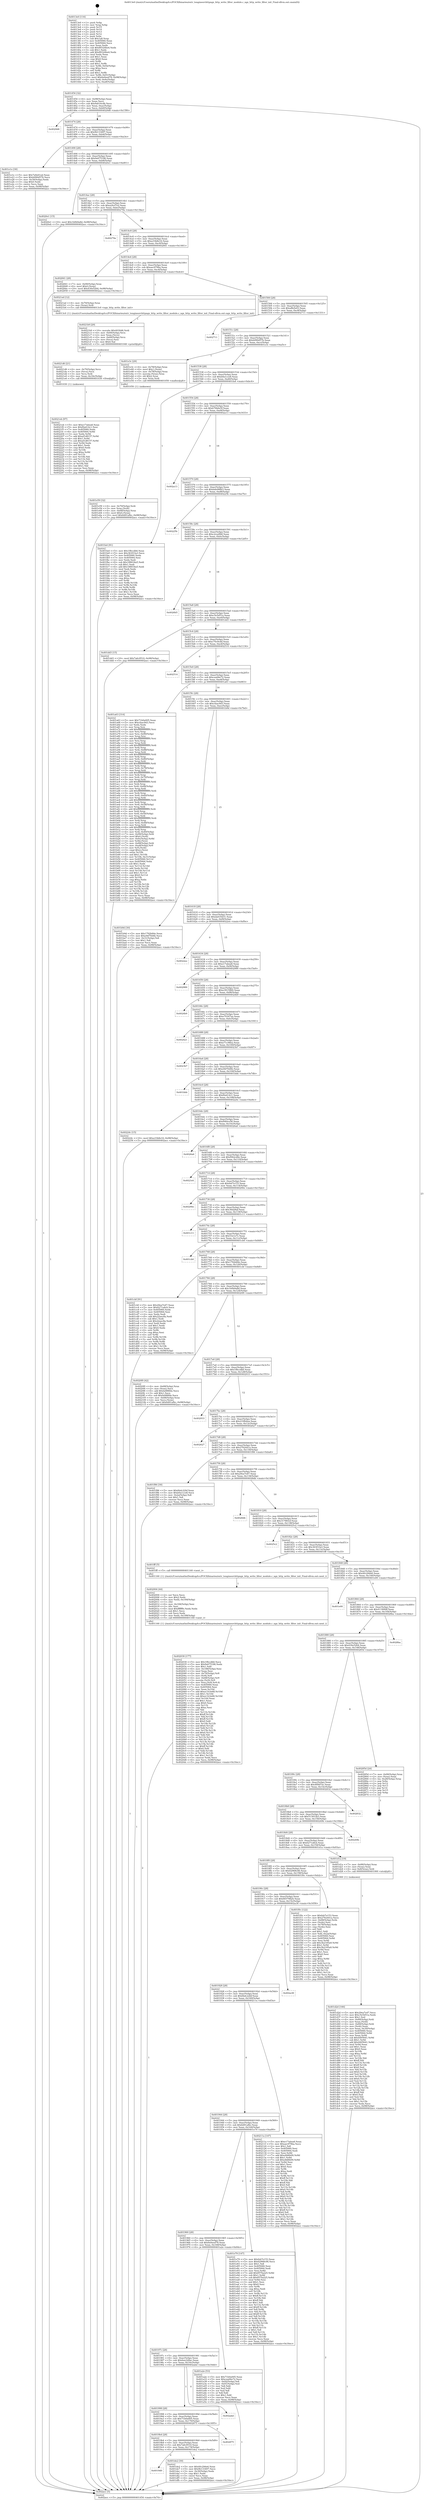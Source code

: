 digraph "0x4013e0" {
  label = "0x4013e0 (/mnt/c/Users/mathe/Desktop/tcc/POCII/binaries/extr_tenginesrchttpngx_http_write_filter_module.c_ngx_http_write_filter_init_Final-ollvm.out::main(0))"
  labelloc = "t"
  node[shape=record]

  Entry [label="",width=0.3,height=0.3,shape=circle,fillcolor=black,style=filled]
  "0x401454" [label="{
     0x401454 [32]\l
     | [instrs]\l
     &nbsp;&nbsp;0x401454 \<+6\>: mov -0x98(%rbp),%eax\l
     &nbsp;&nbsp;0x40145a \<+2\>: mov %eax,%ecx\l
     &nbsp;&nbsp;0x40145c \<+6\>: sub $0x9a616cdb,%ecx\l
     &nbsp;&nbsp;0x401462 \<+6\>: mov %eax,-0xac(%rbp)\l
     &nbsp;&nbsp;0x401468 \<+6\>: mov %ecx,-0xb0(%rbp)\l
     &nbsp;&nbsp;0x40146e \<+6\>: je 00000000004029d6 \<main+0x15f6\>\l
  }"]
  "0x4029d6" [label="{
     0x4029d6\l
  }", style=dashed]
  "0x401474" [label="{
     0x401474 [28]\l
     | [instrs]\l
     &nbsp;&nbsp;0x401474 \<+5\>: jmp 0000000000401479 \<main+0x99\>\l
     &nbsp;&nbsp;0x401479 \<+6\>: mov -0xac(%rbp),%eax\l
     &nbsp;&nbsp;0x40147f \<+5\>: sub $0x9b133497,%eax\l
     &nbsp;&nbsp;0x401484 \<+6\>: mov %eax,-0xb4(%rbp)\l
     &nbsp;&nbsp;0x40148a \<+6\>: je 0000000000401e1e \<main+0xa3e\>\l
  }"]
  Exit [label="",width=0.3,height=0.3,shape=circle,fillcolor=black,style=filled,peripheries=2]
  "0x401e1e" [label="{
     0x401e1e [30]\l
     | [instrs]\l
     &nbsp;&nbsp;0x401e1e \<+5\>: mov $0x7a9e61ed,%eax\l
     &nbsp;&nbsp;0x401e23 \<+5\>: mov $0xb090d57b,%ecx\l
     &nbsp;&nbsp;0x401e28 \<+3\>: mov -0x30(%rbp),%edx\l
     &nbsp;&nbsp;0x401e2b \<+3\>: cmp $0x0,%edx\l
     &nbsp;&nbsp;0x401e2e \<+3\>: cmove %ecx,%eax\l
     &nbsp;&nbsp;0x401e31 \<+6\>: mov %eax,-0x98(%rbp)\l
     &nbsp;&nbsp;0x401e37 \<+5\>: jmp 0000000000402acc \<main+0x16ec\>\l
  }"]
  "0x401490" [label="{
     0x401490 [28]\l
     | [instrs]\l
     &nbsp;&nbsp;0x401490 \<+5\>: jmp 0000000000401495 \<main+0xb5\>\l
     &nbsp;&nbsp;0x401495 \<+6\>: mov -0xac(%rbp),%eax\l
     &nbsp;&nbsp;0x40149b \<+5\>: sub $0x9e675186,%eax\l
     &nbsp;&nbsp;0x4014a0 \<+6\>: mov %eax,-0xb8(%rbp)\l
     &nbsp;&nbsp;0x4014a6 \<+6\>: je 00000000004020e1 \<main+0xd01\>\l
  }"]
  "0x4021eb" [label="{
     0x4021eb [97]\l
     | [instrs]\l
     &nbsp;&nbsp;0x4021eb \<+5\>: mov $0xe17abea8,%eax\l
     &nbsp;&nbsp;0x4021f0 \<+5\>: mov $0xf0a414c1,%esi\l
     &nbsp;&nbsp;0x4021f5 \<+7\>: mov 0x405060,%edx\l
     &nbsp;&nbsp;0x4021fc \<+8\>: mov 0x405064,%r8d\l
     &nbsp;&nbsp;0x402204 \<+3\>: mov %edx,%r9d\l
     &nbsp;&nbsp;0x402207 \<+7\>: add $0xaf1d8157,%r9d\l
     &nbsp;&nbsp;0x40220e \<+4\>: sub $0x1,%r9d\l
     &nbsp;&nbsp;0x402212 \<+7\>: sub $0xaf1d8157,%r9d\l
     &nbsp;&nbsp;0x402219 \<+4\>: imul %r9d,%edx\l
     &nbsp;&nbsp;0x40221d \<+3\>: and $0x1,%edx\l
     &nbsp;&nbsp;0x402220 \<+3\>: cmp $0x0,%edx\l
     &nbsp;&nbsp;0x402223 \<+4\>: sete %r10b\l
     &nbsp;&nbsp;0x402227 \<+4\>: cmp $0xa,%r8d\l
     &nbsp;&nbsp;0x40222b \<+4\>: setl %r11b\l
     &nbsp;&nbsp;0x40222f \<+3\>: mov %r10b,%bl\l
     &nbsp;&nbsp;0x402232 \<+3\>: and %r11b,%bl\l
     &nbsp;&nbsp;0x402235 \<+3\>: xor %r11b,%r10b\l
     &nbsp;&nbsp;0x402238 \<+3\>: or %r10b,%bl\l
     &nbsp;&nbsp;0x40223b \<+3\>: test $0x1,%bl\l
     &nbsp;&nbsp;0x40223e \<+3\>: cmovne %esi,%eax\l
     &nbsp;&nbsp;0x402241 \<+6\>: mov %eax,-0x98(%rbp)\l
     &nbsp;&nbsp;0x402247 \<+5\>: jmp 0000000000402acc \<main+0x16ec\>\l
  }"]
  "0x4020e1" [label="{
     0x4020e1 [15]\l
     | [instrs]\l
     &nbsp;&nbsp;0x4020e1 \<+10\>: movl $0x1b0b9a8d,-0x98(%rbp)\l
     &nbsp;&nbsp;0x4020eb \<+5\>: jmp 0000000000402acc \<main+0x16ec\>\l
  }"]
  "0x4014ac" [label="{
     0x4014ac [28]\l
     | [instrs]\l
     &nbsp;&nbsp;0x4014ac \<+5\>: jmp 00000000004014b1 \<main+0xd1\>\l
     &nbsp;&nbsp;0x4014b1 \<+6\>: mov -0xac(%rbp),%eax\l
     &nbsp;&nbsp;0x4014b7 \<+5\>: sub $0xa24cf7e2,%eax\l
     &nbsp;&nbsp;0x4014bc \<+6\>: mov %eax,-0xbc(%rbp)\l
     &nbsp;&nbsp;0x4014c2 \<+6\>: je 000000000040279a \<main+0x13ba\>\l
  }"]
  "0x4021d6" [label="{
     0x4021d6 [21]\l
     | [instrs]\l
     &nbsp;&nbsp;0x4021d6 \<+4\>: mov -0x70(%rbp),%rcx\l
     &nbsp;&nbsp;0x4021da \<+3\>: mov (%rcx),%rcx\l
     &nbsp;&nbsp;0x4021dd \<+3\>: mov %rcx,%rdi\l
     &nbsp;&nbsp;0x4021e0 \<+6\>: mov %eax,-0x18c(%rbp)\l
     &nbsp;&nbsp;0x4021e6 \<+5\>: call 0000000000401030 \<free@plt\>\l
     | [calls]\l
     &nbsp;&nbsp;0x401030 \{1\} (unknown)\l
  }"]
  "0x40279a" [label="{
     0x40279a\l
  }", style=dashed]
  "0x4014c8" [label="{
     0x4014c8 [28]\l
     | [instrs]\l
     &nbsp;&nbsp;0x4014c8 \<+5\>: jmp 00000000004014cd \<main+0xed\>\l
     &nbsp;&nbsp;0x4014cd \<+6\>: mov -0xac(%rbp),%eax\l
     &nbsp;&nbsp;0x4014d3 \<+5\>: sub $0xa33b8e16,%eax\l
     &nbsp;&nbsp;0x4014d8 \<+6\>: mov %eax,-0xc0(%rbp)\l
     &nbsp;&nbsp;0x4014de \<+6\>: je 0000000000402841 \<main+0x1461\>\l
  }"]
  "0x4021b9" [label="{
     0x4021b9 [29]\l
     | [instrs]\l
     &nbsp;&nbsp;0x4021b9 \<+10\>: movabs $0x4030d6,%rdi\l
     &nbsp;&nbsp;0x4021c3 \<+4\>: mov -0x60(%rbp),%rcx\l
     &nbsp;&nbsp;0x4021c7 \<+2\>: mov %eax,(%rcx)\l
     &nbsp;&nbsp;0x4021c9 \<+4\>: mov -0x60(%rbp),%rcx\l
     &nbsp;&nbsp;0x4021cd \<+2\>: mov (%rcx),%esi\l
     &nbsp;&nbsp;0x4021cf \<+2\>: mov $0x0,%al\l
     &nbsp;&nbsp;0x4021d1 \<+5\>: call 0000000000401040 \<printf@plt\>\l
     | [calls]\l
     &nbsp;&nbsp;0x401040 \{1\} (unknown)\l
  }"]
  "0x402841" [label="{
     0x402841 [28]\l
     | [instrs]\l
     &nbsp;&nbsp;0x402841 \<+7\>: mov -0x90(%rbp),%rax\l
     &nbsp;&nbsp;0x402848 \<+6\>: movl $0x0,(%rax)\l
     &nbsp;&nbsp;0x40284e \<+10\>: movl $0x430e5264,-0x98(%rbp)\l
     &nbsp;&nbsp;0x402858 \<+5\>: jmp 0000000000402acc \<main+0x16ec\>\l
  }"]
  "0x4014e4" [label="{
     0x4014e4 [28]\l
     | [instrs]\l
     &nbsp;&nbsp;0x4014e4 \<+5\>: jmp 00000000004014e9 \<main+0x109\>\l
     &nbsp;&nbsp;0x4014e9 \<+6\>: mov -0xac(%rbp),%eax\l
     &nbsp;&nbsp;0x4014ef \<+5\>: sub $0xaec979ba,%eax\l
     &nbsp;&nbsp;0x4014f4 \<+6\>: mov %eax,-0xc4(%rbp)\l
     &nbsp;&nbsp;0x4014fa \<+6\>: je 00000000004021ad \<main+0xdcd\>\l
  }"]
  "0x402030" [label="{
     0x402030 [177]\l
     | [instrs]\l
     &nbsp;&nbsp;0x402030 \<+5\>: mov $0x1f8ccdb6,%ecx\l
     &nbsp;&nbsp;0x402035 \<+5\>: mov $0x9e675186,%edx\l
     &nbsp;&nbsp;0x40203a \<+3\>: mov $0x1,%dil\l
     &nbsp;&nbsp;0x40203d \<+6\>: mov -0x188(%rbp),%esi\l
     &nbsp;&nbsp;0x402043 \<+3\>: imul %eax,%esi\l
     &nbsp;&nbsp;0x402046 \<+4\>: mov -0x70(%rbp),%r8\l
     &nbsp;&nbsp;0x40204a \<+3\>: mov (%r8),%r8\l
     &nbsp;&nbsp;0x40204d \<+4\>: mov -0x68(%rbp),%r9\l
     &nbsp;&nbsp;0x402051 \<+3\>: movslq (%r9),%r9\l
     &nbsp;&nbsp;0x402054 \<+4\>: mov %esi,(%r8,%r9,4)\l
     &nbsp;&nbsp;0x402058 \<+7\>: mov 0x405060,%eax\l
     &nbsp;&nbsp;0x40205f \<+7\>: mov 0x405064,%esi\l
     &nbsp;&nbsp;0x402066 \<+3\>: mov %eax,%r10d\l
     &nbsp;&nbsp;0x402069 \<+7\>: add $0xec1b3e68,%r10d\l
     &nbsp;&nbsp;0x402070 \<+4\>: sub $0x1,%r10d\l
     &nbsp;&nbsp;0x402074 \<+7\>: sub $0xec1b3e68,%r10d\l
     &nbsp;&nbsp;0x40207b \<+4\>: imul %r10d,%eax\l
     &nbsp;&nbsp;0x40207f \<+3\>: and $0x1,%eax\l
     &nbsp;&nbsp;0x402082 \<+3\>: cmp $0x0,%eax\l
     &nbsp;&nbsp;0x402085 \<+4\>: sete %r11b\l
     &nbsp;&nbsp;0x402089 \<+3\>: cmp $0xa,%esi\l
     &nbsp;&nbsp;0x40208c \<+3\>: setl %bl\l
     &nbsp;&nbsp;0x40208f \<+3\>: mov %r11b,%r14b\l
     &nbsp;&nbsp;0x402092 \<+4\>: xor $0xff,%r14b\l
     &nbsp;&nbsp;0x402096 \<+3\>: mov %bl,%r15b\l
     &nbsp;&nbsp;0x402099 \<+4\>: xor $0xff,%r15b\l
     &nbsp;&nbsp;0x40209d \<+4\>: xor $0x0,%dil\l
     &nbsp;&nbsp;0x4020a1 \<+3\>: mov %r14b,%r12b\l
     &nbsp;&nbsp;0x4020a4 \<+4\>: and $0x0,%r12b\l
     &nbsp;&nbsp;0x4020a8 \<+3\>: and %dil,%r11b\l
     &nbsp;&nbsp;0x4020ab \<+3\>: mov %r15b,%r13b\l
     &nbsp;&nbsp;0x4020ae \<+4\>: and $0x0,%r13b\l
     &nbsp;&nbsp;0x4020b2 \<+3\>: and %dil,%bl\l
     &nbsp;&nbsp;0x4020b5 \<+3\>: or %r11b,%r12b\l
     &nbsp;&nbsp;0x4020b8 \<+3\>: or %bl,%r13b\l
     &nbsp;&nbsp;0x4020bb \<+3\>: xor %r13b,%r12b\l
     &nbsp;&nbsp;0x4020be \<+3\>: or %r15b,%r14b\l
     &nbsp;&nbsp;0x4020c1 \<+4\>: xor $0xff,%r14b\l
     &nbsp;&nbsp;0x4020c5 \<+4\>: or $0x0,%dil\l
     &nbsp;&nbsp;0x4020c9 \<+3\>: and %dil,%r14b\l
     &nbsp;&nbsp;0x4020cc \<+3\>: or %r14b,%r12b\l
     &nbsp;&nbsp;0x4020cf \<+4\>: test $0x1,%r12b\l
     &nbsp;&nbsp;0x4020d3 \<+3\>: cmovne %edx,%ecx\l
     &nbsp;&nbsp;0x4020d6 \<+6\>: mov %ecx,-0x98(%rbp)\l
     &nbsp;&nbsp;0x4020dc \<+5\>: jmp 0000000000402acc \<main+0x16ec\>\l
  }"]
  "0x4021ad" [label="{
     0x4021ad [12]\l
     | [instrs]\l
     &nbsp;&nbsp;0x4021ad \<+4\>: mov -0x70(%rbp),%rax\l
     &nbsp;&nbsp;0x4021b1 \<+3\>: mov (%rax),%rdi\l
     &nbsp;&nbsp;0x4021b4 \<+5\>: call 00000000004013c0 \<ngx_http_write_filter_init\>\l
     | [calls]\l
     &nbsp;&nbsp;0x4013c0 \{1\} (/mnt/c/Users/mathe/Desktop/tcc/POCII/binaries/extr_tenginesrchttpngx_http_write_filter_module.c_ngx_http_write_filter_init_Final-ollvm.out::ngx_http_write_filter_init)\l
  }"]
  "0x401500" [label="{
     0x401500 [28]\l
     | [instrs]\l
     &nbsp;&nbsp;0x401500 \<+5\>: jmp 0000000000401505 \<main+0x125\>\l
     &nbsp;&nbsp;0x401505 \<+6\>: mov -0xac(%rbp),%eax\l
     &nbsp;&nbsp;0x40150b \<+5\>: sub $0xaffa5e03,%eax\l
     &nbsp;&nbsp;0x401510 \<+6\>: mov %eax,-0xc8(%rbp)\l
     &nbsp;&nbsp;0x401516 \<+6\>: je 0000000000402711 \<main+0x1331\>\l
  }"]
  "0x402004" [label="{
     0x402004 [44]\l
     | [instrs]\l
     &nbsp;&nbsp;0x402004 \<+2\>: xor %ecx,%ecx\l
     &nbsp;&nbsp;0x402006 \<+5\>: mov $0x2,%edx\l
     &nbsp;&nbsp;0x40200b \<+6\>: mov %edx,-0x184(%rbp)\l
     &nbsp;&nbsp;0x402011 \<+1\>: cltd\l
     &nbsp;&nbsp;0x402012 \<+6\>: mov -0x184(%rbp),%esi\l
     &nbsp;&nbsp;0x402018 \<+2\>: idiv %esi\l
     &nbsp;&nbsp;0x40201a \<+6\>: imul $0xfffffffe,%edx,%edx\l
     &nbsp;&nbsp;0x402020 \<+3\>: sub $0x1,%ecx\l
     &nbsp;&nbsp;0x402023 \<+2\>: sub %ecx,%edx\l
     &nbsp;&nbsp;0x402025 \<+6\>: mov %edx,-0x188(%rbp)\l
     &nbsp;&nbsp;0x40202b \<+5\>: call 0000000000401160 \<next_i\>\l
     | [calls]\l
     &nbsp;&nbsp;0x401160 \{1\} (/mnt/c/Users/mathe/Desktop/tcc/POCII/binaries/extr_tenginesrchttpngx_http_write_filter_module.c_ngx_http_write_filter_init_Final-ollvm.out::next_i)\l
  }"]
  "0x402711" [label="{
     0x402711\l
  }", style=dashed]
  "0x40151c" [label="{
     0x40151c [28]\l
     | [instrs]\l
     &nbsp;&nbsp;0x40151c \<+5\>: jmp 0000000000401521 \<main+0x141\>\l
     &nbsp;&nbsp;0x401521 \<+6\>: mov -0xac(%rbp),%eax\l
     &nbsp;&nbsp;0x401527 \<+5\>: sub $0xb090d57b,%eax\l
     &nbsp;&nbsp;0x40152c \<+6\>: mov %eax,-0xcc(%rbp)\l
     &nbsp;&nbsp;0x401532 \<+6\>: je 0000000000401e3c \<main+0xa5c\>\l
  }"]
  "0x401e59" [label="{
     0x401e59 [32]\l
     | [instrs]\l
     &nbsp;&nbsp;0x401e59 \<+4\>: mov -0x70(%rbp),%rdi\l
     &nbsp;&nbsp;0x401e5d \<+3\>: mov %rax,(%rdi)\l
     &nbsp;&nbsp;0x401e60 \<+4\>: mov -0x68(%rbp),%rax\l
     &nbsp;&nbsp;0x401e64 \<+6\>: movl $0x0,(%rax)\l
     &nbsp;&nbsp;0x401e6a \<+10\>: movl $0x6d91afbc,-0x98(%rbp)\l
     &nbsp;&nbsp;0x401e74 \<+5\>: jmp 0000000000402acc \<main+0x16ec\>\l
  }"]
  "0x401e3c" [label="{
     0x401e3c [29]\l
     | [instrs]\l
     &nbsp;&nbsp;0x401e3c \<+4\>: mov -0x78(%rbp),%rax\l
     &nbsp;&nbsp;0x401e40 \<+6\>: movl $0x1,(%rax)\l
     &nbsp;&nbsp;0x401e46 \<+4\>: mov -0x78(%rbp),%rax\l
     &nbsp;&nbsp;0x401e4a \<+3\>: movslq (%rax),%rax\l
     &nbsp;&nbsp;0x401e4d \<+4\>: shl $0x2,%rax\l
     &nbsp;&nbsp;0x401e51 \<+3\>: mov %rax,%rdi\l
     &nbsp;&nbsp;0x401e54 \<+5\>: call 0000000000401050 \<malloc@plt\>\l
     | [calls]\l
     &nbsp;&nbsp;0x401050 \{1\} (unknown)\l
  }"]
  "0x401538" [label="{
     0x401538 [28]\l
     | [instrs]\l
     &nbsp;&nbsp;0x401538 \<+5\>: jmp 000000000040153d \<main+0x15d\>\l
     &nbsp;&nbsp;0x40153d \<+6\>: mov -0xac(%rbp),%eax\l
     &nbsp;&nbsp;0x401543 \<+5\>: sub $0xb0a1cce8,%eax\l
     &nbsp;&nbsp;0x401548 \<+6\>: mov %eax,-0xd0(%rbp)\l
     &nbsp;&nbsp;0x40154e \<+6\>: je 0000000000401fa4 \<main+0xbc4\>\l
  }"]
  "0x4019d0" [label="{
     0x4019d0\l
  }", style=dashed]
  "0x401fa4" [label="{
     0x401fa4 [91]\l
     | [instrs]\l
     &nbsp;&nbsp;0x401fa4 \<+5\>: mov $0x1f8ccdb6,%eax\l
     &nbsp;&nbsp;0x401fa9 \<+5\>: mov $0x363f33a3,%ecx\l
     &nbsp;&nbsp;0x401fae \<+7\>: mov 0x405060,%edx\l
     &nbsp;&nbsp;0x401fb5 \<+7\>: mov 0x405064,%esi\l
     &nbsp;&nbsp;0x401fbc \<+2\>: mov %edx,%edi\l
     &nbsp;&nbsp;0x401fbe \<+6\>: sub $0x188034a5,%edi\l
     &nbsp;&nbsp;0x401fc4 \<+3\>: sub $0x1,%edi\l
     &nbsp;&nbsp;0x401fc7 \<+6\>: add $0x188034a5,%edi\l
     &nbsp;&nbsp;0x401fcd \<+3\>: imul %edi,%edx\l
     &nbsp;&nbsp;0x401fd0 \<+3\>: and $0x1,%edx\l
     &nbsp;&nbsp;0x401fd3 \<+3\>: cmp $0x0,%edx\l
     &nbsp;&nbsp;0x401fd6 \<+4\>: sete %r8b\l
     &nbsp;&nbsp;0x401fda \<+3\>: cmp $0xa,%esi\l
     &nbsp;&nbsp;0x401fdd \<+4\>: setl %r9b\l
     &nbsp;&nbsp;0x401fe1 \<+3\>: mov %r8b,%r10b\l
     &nbsp;&nbsp;0x401fe4 \<+3\>: and %r9b,%r10b\l
     &nbsp;&nbsp;0x401fe7 \<+3\>: xor %r9b,%r8b\l
     &nbsp;&nbsp;0x401fea \<+3\>: or %r8b,%r10b\l
     &nbsp;&nbsp;0x401fed \<+4\>: test $0x1,%r10b\l
     &nbsp;&nbsp;0x401ff1 \<+3\>: cmovne %ecx,%eax\l
     &nbsp;&nbsp;0x401ff4 \<+6\>: mov %eax,-0x98(%rbp)\l
     &nbsp;&nbsp;0x401ffa \<+5\>: jmp 0000000000402acc \<main+0x16ec\>\l
  }"]
  "0x401554" [label="{
     0x401554 [28]\l
     | [instrs]\l
     &nbsp;&nbsp;0x401554 \<+5\>: jmp 0000000000401559 \<main+0x179\>\l
     &nbsp;&nbsp;0x401559 \<+6\>: mov -0xac(%rbp),%eax\l
     &nbsp;&nbsp;0x40155f \<+5\>: sub $0xb76b6e5f,%eax\l
     &nbsp;&nbsp;0x401564 \<+6\>: mov %eax,-0xd4(%rbp)\l
     &nbsp;&nbsp;0x40156a \<+6\>: je 0000000000402a13 \<main+0x1633\>\l
  }"]
  "0x401de2" [label="{
     0x401de2 [30]\l
     | [instrs]\l
     &nbsp;&nbsp;0x401de2 \<+5\>: mov $0x40c29de6,%eax\l
     &nbsp;&nbsp;0x401de7 \<+5\>: mov $0x9b133497,%ecx\l
     &nbsp;&nbsp;0x401dec \<+3\>: mov -0x30(%rbp),%edx\l
     &nbsp;&nbsp;0x401def \<+3\>: cmp $0x1,%edx\l
     &nbsp;&nbsp;0x401df2 \<+3\>: cmovl %ecx,%eax\l
     &nbsp;&nbsp;0x401df5 \<+6\>: mov %eax,-0x98(%rbp)\l
     &nbsp;&nbsp;0x401dfb \<+5\>: jmp 0000000000402acc \<main+0x16ec\>\l
  }"]
  "0x402a13" [label="{
     0x402a13\l
  }", style=dashed]
  "0x401570" [label="{
     0x401570 [28]\l
     | [instrs]\l
     &nbsp;&nbsp;0x401570 \<+5\>: jmp 0000000000401575 \<main+0x195\>\l
     &nbsp;&nbsp;0x401575 \<+6\>: mov -0xac(%rbp),%eax\l
     &nbsp;&nbsp;0x40157b \<+5\>: sub $0xbde088b3,%eax\l
     &nbsp;&nbsp;0x401580 \<+6\>: mov %eax,-0xd8(%rbp)\l
     &nbsp;&nbsp;0x401586 \<+6\>: je 000000000040225b \<main+0xe7b\>\l
  }"]
  "0x4019b4" [label="{
     0x4019b4 [28]\l
     | [instrs]\l
     &nbsp;&nbsp;0x4019b4 \<+5\>: jmp 00000000004019b9 \<main+0x5d9\>\l
     &nbsp;&nbsp;0x4019b9 \<+6\>: mov -0xac(%rbp),%eax\l
     &nbsp;&nbsp;0x4019bf \<+5\>: sub $0x7a6c9510,%eax\l
     &nbsp;&nbsp;0x4019c4 \<+6\>: mov %eax,-0x174(%rbp)\l
     &nbsp;&nbsp;0x4019ca \<+6\>: je 0000000000401de2 \<main+0xa02\>\l
  }"]
  "0x40225b" [label="{
     0x40225b\l
  }", style=dashed]
  "0x40158c" [label="{
     0x40158c [28]\l
     | [instrs]\l
     &nbsp;&nbsp;0x40158c \<+5\>: jmp 0000000000401591 \<main+0x1b1\>\l
     &nbsp;&nbsp;0x401591 \<+6\>: mov -0xac(%rbp),%eax\l
     &nbsp;&nbsp;0x401597 \<+5\>: sub $0xc2ca2fb8,%eax\l
     &nbsp;&nbsp;0x40159c \<+6\>: mov %eax,-0xdc(%rbp)\l
     &nbsp;&nbsp;0x4015a2 \<+6\>: je 00000000004026b5 \<main+0x12d5\>\l
  }"]
  "0x402875" [label="{
     0x402875\l
  }", style=dashed]
  "0x4026b5" [label="{
     0x4026b5\l
  }", style=dashed]
  "0x4015a8" [label="{
     0x4015a8 [28]\l
     | [instrs]\l
     &nbsp;&nbsp;0x4015a8 \<+5\>: jmp 00000000004015ad \<main+0x1cd\>\l
     &nbsp;&nbsp;0x4015ad \<+6\>: mov -0xac(%rbp),%eax\l
     &nbsp;&nbsp;0x4015b3 \<+5\>: sub $0xc5e5d51a,%eax\l
     &nbsp;&nbsp;0x4015b8 \<+6\>: mov %eax,-0xe0(%rbp)\l
     &nbsp;&nbsp;0x4015be \<+6\>: je 0000000000401dd3 \<main+0x9f3\>\l
  }"]
  "0x401998" [label="{
     0x401998 [28]\l
     | [instrs]\l
     &nbsp;&nbsp;0x401998 \<+5\>: jmp 000000000040199d \<main+0x5bd\>\l
     &nbsp;&nbsp;0x40199d \<+6\>: mov -0xac(%rbp),%eax\l
     &nbsp;&nbsp;0x4019a3 \<+5\>: sub $0x71b0a005,%eax\l
     &nbsp;&nbsp;0x4019a8 \<+6\>: mov %eax,-0x170(%rbp)\l
     &nbsp;&nbsp;0x4019ae \<+6\>: je 0000000000402875 \<main+0x1495\>\l
  }"]
  "0x401dd3" [label="{
     0x401dd3 [15]\l
     | [instrs]\l
     &nbsp;&nbsp;0x401dd3 \<+10\>: movl $0x7a6c9510,-0x98(%rbp)\l
     &nbsp;&nbsp;0x401ddd \<+5\>: jmp 0000000000402acc \<main+0x16ec\>\l
  }"]
  "0x4015c4" [label="{
     0x4015c4 [28]\l
     | [instrs]\l
     &nbsp;&nbsp;0x4015c4 \<+5\>: jmp 00000000004015c9 \<main+0x1e9\>\l
     &nbsp;&nbsp;0x4015c9 \<+6\>: mov -0xac(%rbp),%eax\l
     &nbsp;&nbsp;0x4015cf \<+5\>: sub $0xc70c9cdd,%eax\l
     &nbsp;&nbsp;0x4015d4 \<+6\>: mov %eax,-0xe4(%rbp)\l
     &nbsp;&nbsp;0x4015da \<+6\>: je 0000000000402514 \<main+0x1134\>\l
  }"]
  "0x402abd" [label="{
     0x402abd\l
  }", style=dashed]
  "0x402514" [label="{
     0x402514\l
  }", style=dashed]
  "0x4015e0" [label="{
     0x4015e0 [28]\l
     | [instrs]\l
     &nbsp;&nbsp;0x4015e0 \<+5\>: jmp 00000000004015e5 \<main+0x205\>\l
     &nbsp;&nbsp;0x4015e5 \<+6\>: mov -0xac(%rbp),%eax\l
     &nbsp;&nbsp;0x4015eb \<+5\>: sub $0xcea06e72,%eax\l
     &nbsp;&nbsp;0x4015f0 \<+6\>: mov %eax,-0xe8(%rbp)\l
     &nbsp;&nbsp;0x4015f6 \<+6\>: je 0000000000401a63 \<main+0x683\>\l
  }"]
  "0x401d2d" [label="{
     0x401d2d [166]\l
     | [instrs]\l
     &nbsp;&nbsp;0x401d2d \<+5\>: mov $0x29ea7e47,%ecx\l
     &nbsp;&nbsp;0x401d32 \<+5\>: mov $0xc5e5d51a,%edx\l
     &nbsp;&nbsp;0x401d37 \<+3\>: mov $0x1,%sil\l
     &nbsp;&nbsp;0x401d3a \<+4\>: mov -0x80(%rbp),%rdi\l
     &nbsp;&nbsp;0x401d3e \<+2\>: mov %eax,(%rdi)\l
     &nbsp;&nbsp;0x401d40 \<+4\>: mov -0x80(%rbp),%rdi\l
     &nbsp;&nbsp;0x401d44 \<+2\>: mov (%rdi),%eax\l
     &nbsp;&nbsp;0x401d46 \<+3\>: mov %eax,-0x30(%rbp)\l
     &nbsp;&nbsp;0x401d49 \<+7\>: mov 0x405060,%eax\l
     &nbsp;&nbsp;0x401d50 \<+8\>: mov 0x405064,%r8d\l
     &nbsp;&nbsp;0x401d58 \<+3\>: mov %eax,%r9d\l
     &nbsp;&nbsp;0x401d5b \<+7\>: sub $0x4495641,%r9d\l
     &nbsp;&nbsp;0x401d62 \<+4\>: sub $0x1,%r9d\l
     &nbsp;&nbsp;0x401d66 \<+7\>: add $0x4495641,%r9d\l
     &nbsp;&nbsp;0x401d6d \<+4\>: imul %r9d,%eax\l
     &nbsp;&nbsp;0x401d71 \<+3\>: and $0x1,%eax\l
     &nbsp;&nbsp;0x401d74 \<+3\>: cmp $0x0,%eax\l
     &nbsp;&nbsp;0x401d77 \<+4\>: sete %r10b\l
     &nbsp;&nbsp;0x401d7b \<+4\>: cmp $0xa,%r8d\l
     &nbsp;&nbsp;0x401d7f \<+4\>: setl %r11b\l
     &nbsp;&nbsp;0x401d83 \<+3\>: mov %r10b,%bl\l
     &nbsp;&nbsp;0x401d86 \<+3\>: xor $0xff,%bl\l
     &nbsp;&nbsp;0x401d89 \<+3\>: mov %r11b,%r14b\l
     &nbsp;&nbsp;0x401d8c \<+4\>: xor $0xff,%r14b\l
     &nbsp;&nbsp;0x401d90 \<+4\>: xor $0x0,%sil\l
     &nbsp;&nbsp;0x401d94 \<+3\>: mov %bl,%r15b\l
     &nbsp;&nbsp;0x401d97 \<+4\>: and $0x0,%r15b\l
     &nbsp;&nbsp;0x401d9b \<+3\>: and %sil,%r10b\l
     &nbsp;&nbsp;0x401d9e \<+3\>: mov %r14b,%r12b\l
     &nbsp;&nbsp;0x401da1 \<+4\>: and $0x0,%r12b\l
     &nbsp;&nbsp;0x401da5 \<+3\>: and %sil,%r11b\l
     &nbsp;&nbsp;0x401da8 \<+3\>: or %r10b,%r15b\l
     &nbsp;&nbsp;0x401dab \<+3\>: or %r11b,%r12b\l
     &nbsp;&nbsp;0x401dae \<+3\>: xor %r12b,%r15b\l
     &nbsp;&nbsp;0x401db1 \<+3\>: or %r14b,%bl\l
     &nbsp;&nbsp;0x401db4 \<+3\>: xor $0xff,%bl\l
     &nbsp;&nbsp;0x401db7 \<+4\>: or $0x0,%sil\l
     &nbsp;&nbsp;0x401dbb \<+3\>: and %sil,%bl\l
     &nbsp;&nbsp;0x401dbe \<+3\>: or %bl,%r15b\l
     &nbsp;&nbsp;0x401dc1 \<+4\>: test $0x1,%r15b\l
     &nbsp;&nbsp;0x401dc5 \<+3\>: cmovne %edx,%ecx\l
     &nbsp;&nbsp;0x401dc8 \<+6\>: mov %ecx,-0x98(%rbp)\l
     &nbsp;&nbsp;0x401dce \<+5\>: jmp 0000000000402acc \<main+0x16ec\>\l
  }"]
  "0x401a63" [label="{
     0x401a63 [314]\l
     | [instrs]\l
     &nbsp;&nbsp;0x401a63 \<+5\>: mov $0x71b0a005,%eax\l
     &nbsp;&nbsp;0x401a68 \<+5\>: mov $0xcfaac9d3,%ecx\l
     &nbsp;&nbsp;0x401a6d \<+2\>: xor %edx,%edx\l
     &nbsp;&nbsp;0x401a6f \<+3\>: mov %rsp,%rsi\l
     &nbsp;&nbsp;0x401a72 \<+4\>: add $0xfffffffffffffff0,%rsi\l
     &nbsp;&nbsp;0x401a76 \<+3\>: mov %rsi,%rsp\l
     &nbsp;&nbsp;0x401a79 \<+7\>: mov %rsi,-0x90(%rbp)\l
     &nbsp;&nbsp;0x401a80 \<+3\>: mov %rsp,%rsi\l
     &nbsp;&nbsp;0x401a83 \<+4\>: add $0xfffffffffffffff0,%rsi\l
     &nbsp;&nbsp;0x401a87 \<+3\>: mov %rsi,%rsp\l
     &nbsp;&nbsp;0x401a8a \<+3\>: mov %rsp,%rdi\l
     &nbsp;&nbsp;0x401a8d \<+4\>: add $0xfffffffffffffff0,%rdi\l
     &nbsp;&nbsp;0x401a91 \<+3\>: mov %rdi,%rsp\l
     &nbsp;&nbsp;0x401a94 \<+7\>: mov %rdi,-0x88(%rbp)\l
     &nbsp;&nbsp;0x401a9b \<+3\>: mov %rsp,%rdi\l
     &nbsp;&nbsp;0x401a9e \<+4\>: add $0xfffffffffffffff0,%rdi\l
     &nbsp;&nbsp;0x401aa2 \<+3\>: mov %rdi,%rsp\l
     &nbsp;&nbsp;0x401aa5 \<+4\>: mov %rdi,-0x80(%rbp)\l
     &nbsp;&nbsp;0x401aa9 \<+3\>: mov %rsp,%rdi\l
     &nbsp;&nbsp;0x401aac \<+4\>: add $0xfffffffffffffff0,%rdi\l
     &nbsp;&nbsp;0x401ab0 \<+3\>: mov %rdi,%rsp\l
     &nbsp;&nbsp;0x401ab3 \<+4\>: mov %rdi,-0x78(%rbp)\l
     &nbsp;&nbsp;0x401ab7 \<+3\>: mov %rsp,%rdi\l
     &nbsp;&nbsp;0x401aba \<+4\>: add $0xfffffffffffffff0,%rdi\l
     &nbsp;&nbsp;0x401abe \<+3\>: mov %rdi,%rsp\l
     &nbsp;&nbsp;0x401ac1 \<+4\>: mov %rdi,-0x70(%rbp)\l
     &nbsp;&nbsp;0x401ac5 \<+3\>: mov %rsp,%rdi\l
     &nbsp;&nbsp;0x401ac8 \<+4\>: add $0xfffffffffffffff0,%rdi\l
     &nbsp;&nbsp;0x401acc \<+3\>: mov %rdi,%rsp\l
     &nbsp;&nbsp;0x401acf \<+4\>: mov %rdi,-0x68(%rbp)\l
     &nbsp;&nbsp;0x401ad3 \<+3\>: mov %rsp,%rdi\l
     &nbsp;&nbsp;0x401ad6 \<+4\>: add $0xfffffffffffffff0,%rdi\l
     &nbsp;&nbsp;0x401ada \<+3\>: mov %rdi,%rsp\l
     &nbsp;&nbsp;0x401add \<+4\>: mov %rdi,-0x60(%rbp)\l
     &nbsp;&nbsp;0x401ae1 \<+3\>: mov %rsp,%rdi\l
     &nbsp;&nbsp;0x401ae4 \<+4\>: add $0xfffffffffffffff0,%rdi\l
     &nbsp;&nbsp;0x401ae8 \<+3\>: mov %rdi,%rsp\l
     &nbsp;&nbsp;0x401aeb \<+4\>: mov %rdi,-0x58(%rbp)\l
     &nbsp;&nbsp;0x401aef \<+3\>: mov %rsp,%rdi\l
     &nbsp;&nbsp;0x401af2 \<+4\>: add $0xfffffffffffffff0,%rdi\l
     &nbsp;&nbsp;0x401af6 \<+3\>: mov %rdi,%rsp\l
     &nbsp;&nbsp;0x401af9 \<+4\>: mov %rdi,-0x50(%rbp)\l
     &nbsp;&nbsp;0x401afd \<+3\>: mov %rsp,%rdi\l
     &nbsp;&nbsp;0x401b00 \<+4\>: add $0xfffffffffffffff0,%rdi\l
     &nbsp;&nbsp;0x401b04 \<+3\>: mov %rdi,%rsp\l
     &nbsp;&nbsp;0x401b07 \<+4\>: mov %rdi,-0x48(%rbp)\l
     &nbsp;&nbsp;0x401b0b \<+3\>: mov %rsp,%rdi\l
     &nbsp;&nbsp;0x401b0e \<+4\>: add $0xfffffffffffffff0,%rdi\l
     &nbsp;&nbsp;0x401b12 \<+3\>: mov %rdi,%rsp\l
     &nbsp;&nbsp;0x401b15 \<+4\>: mov %rdi,-0x40(%rbp)\l
     &nbsp;&nbsp;0x401b19 \<+7\>: mov -0x90(%rbp),%rdi\l
     &nbsp;&nbsp;0x401b20 \<+6\>: movl $0x0,(%rdi)\l
     &nbsp;&nbsp;0x401b26 \<+7\>: mov -0x9c(%rbp),%r8d\l
     &nbsp;&nbsp;0x401b2d \<+3\>: mov %r8d,(%rsi)\l
     &nbsp;&nbsp;0x401b30 \<+7\>: mov -0x88(%rbp),%rdi\l
     &nbsp;&nbsp;0x401b37 \<+7\>: mov -0xa8(%rbp),%r9\l
     &nbsp;&nbsp;0x401b3e \<+3\>: mov %r9,(%rdi)\l
     &nbsp;&nbsp;0x401b41 \<+3\>: cmpl $0x2,(%rsi)\l
     &nbsp;&nbsp;0x401b44 \<+4\>: setne %r10b\l
     &nbsp;&nbsp;0x401b48 \<+4\>: and $0x1,%r10b\l
     &nbsp;&nbsp;0x401b4c \<+4\>: mov %r10b,-0x31(%rbp)\l
     &nbsp;&nbsp;0x401b50 \<+8\>: mov 0x405060,%r11d\l
     &nbsp;&nbsp;0x401b58 \<+7\>: mov 0x405064,%ebx\l
     &nbsp;&nbsp;0x401b5f \<+3\>: sub $0x1,%edx\l
     &nbsp;&nbsp;0x401b62 \<+3\>: mov %r11d,%r14d\l
     &nbsp;&nbsp;0x401b65 \<+3\>: add %edx,%r14d\l
     &nbsp;&nbsp;0x401b68 \<+4\>: imul %r14d,%r11d\l
     &nbsp;&nbsp;0x401b6c \<+4\>: and $0x1,%r11d\l
     &nbsp;&nbsp;0x401b70 \<+4\>: cmp $0x0,%r11d\l
     &nbsp;&nbsp;0x401b74 \<+4\>: sete %r10b\l
     &nbsp;&nbsp;0x401b78 \<+3\>: cmp $0xa,%ebx\l
     &nbsp;&nbsp;0x401b7b \<+4\>: setl %r15b\l
     &nbsp;&nbsp;0x401b7f \<+3\>: mov %r10b,%r12b\l
     &nbsp;&nbsp;0x401b82 \<+3\>: and %r15b,%r12b\l
     &nbsp;&nbsp;0x401b85 \<+3\>: xor %r15b,%r10b\l
     &nbsp;&nbsp;0x401b88 \<+3\>: or %r10b,%r12b\l
     &nbsp;&nbsp;0x401b8b \<+4\>: test $0x1,%r12b\l
     &nbsp;&nbsp;0x401b8f \<+3\>: cmovne %ecx,%eax\l
     &nbsp;&nbsp;0x401b92 \<+6\>: mov %eax,-0x98(%rbp)\l
     &nbsp;&nbsp;0x401b98 \<+5\>: jmp 0000000000402acc \<main+0x16ec\>\l
  }"]
  "0x4015fc" [label="{
     0x4015fc [28]\l
     | [instrs]\l
     &nbsp;&nbsp;0x4015fc \<+5\>: jmp 0000000000401601 \<main+0x221\>\l
     &nbsp;&nbsp;0x401601 \<+6\>: mov -0xac(%rbp),%eax\l
     &nbsp;&nbsp;0x401607 \<+5\>: sub $0xcfaac9d3,%eax\l
     &nbsp;&nbsp;0x40160c \<+6\>: mov %eax,-0xec(%rbp)\l
     &nbsp;&nbsp;0x401612 \<+6\>: je 0000000000401b9d \<main+0x7bd\>\l
  }"]
  "0x4013e0" [label="{
     0x4013e0 [116]\l
     | [instrs]\l
     &nbsp;&nbsp;0x4013e0 \<+1\>: push %rbp\l
     &nbsp;&nbsp;0x4013e1 \<+3\>: mov %rsp,%rbp\l
     &nbsp;&nbsp;0x4013e4 \<+2\>: push %r15\l
     &nbsp;&nbsp;0x4013e6 \<+2\>: push %r14\l
     &nbsp;&nbsp;0x4013e8 \<+2\>: push %r13\l
     &nbsp;&nbsp;0x4013ea \<+2\>: push %r12\l
     &nbsp;&nbsp;0x4013ec \<+1\>: push %rbx\l
     &nbsp;&nbsp;0x4013ed \<+7\>: sub $0x1a8,%rsp\l
     &nbsp;&nbsp;0x4013f4 \<+7\>: mov 0x405060,%eax\l
     &nbsp;&nbsp;0x4013fb \<+7\>: mov 0x405064,%ecx\l
     &nbsp;&nbsp;0x401402 \<+2\>: mov %eax,%edx\l
     &nbsp;&nbsp;0x401404 \<+6\>: sub $0x89324be4,%edx\l
     &nbsp;&nbsp;0x40140a \<+3\>: sub $0x1,%edx\l
     &nbsp;&nbsp;0x40140d \<+6\>: add $0x89324be4,%edx\l
     &nbsp;&nbsp;0x401413 \<+3\>: imul %edx,%eax\l
     &nbsp;&nbsp;0x401416 \<+3\>: and $0x1,%eax\l
     &nbsp;&nbsp;0x401419 \<+3\>: cmp $0x0,%eax\l
     &nbsp;&nbsp;0x40141c \<+4\>: sete %r8b\l
     &nbsp;&nbsp;0x401420 \<+4\>: and $0x1,%r8b\l
     &nbsp;&nbsp;0x401424 \<+7\>: mov %r8b,-0x92(%rbp)\l
     &nbsp;&nbsp;0x40142b \<+3\>: cmp $0xa,%ecx\l
     &nbsp;&nbsp;0x40142e \<+4\>: setl %r8b\l
     &nbsp;&nbsp;0x401432 \<+4\>: and $0x1,%r8b\l
     &nbsp;&nbsp;0x401436 \<+7\>: mov %r8b,-0x91(%rbp)\l
     &nbsp;&nbsp;0x40143d \<+10\>: movl $0x6e0eed78,-0x98(%rbp)\l
     &nbsp;&nbsp;0x401447 \<+6\>: mov %edi,-0x9c(%rbp)\l
     &nbsp;&nbsp;0x40144d \<+7\>: mov %rsi,-0xa8(%rbp)\l
  }"]
  "0x401b9d" [label="{
     0x401b9d [30]\l
     | [instrs]\l
     &nbsp;&nbsp;0x401b9d \<+5\>: mov $0x1792b84e,%eax\l
     &nbsp;&nbsp;0x401ba2 \<+5\>: mov $0xe9d70d4b,%ecx\l
     &nbsp;&nbsp;0x401ba7 \<+3\>: mov -0x31(%rbp),%dl\l
     &nbsp;&nbsp;0x401baa \<+3\>: test $0x1,%dl\l
     &nbsp;&nbsp;0x401bad \<+3\>: cmovne %ecx,%eax\l
     &nbsp;&nbsp;0x401bb0 \<+6\>: mov %eax,-0x98(%rbp)\l
     &nbsp;&nbsp;0x401bb6 \<+5\>: jmp 0000000000402acc \<main+0x16ec\>\l
  }"]
  "0x401618" [label="{
     0x401618 [28]\l
     | [instrs]\l
     &nbsp;&nbsp;0x401618 \<+5\>: jmp 000000000040161d \<main+0x23d\>\l
     &nbsp;&nbsp;0x40161d \<+6\>: mov -0xac(%rbp),%eax\l
     &nbsp;&nbsp;0x401623 \<+5\>: sub $0xda035d31,%eax\l
     &nbsp;&nbsp;0x401628 \<+6\>: mov %eax,-0xf0(%rbp)\l
     &nbsp;&nbsp;0x40162e \<+6\>: je 00000000004022ee \<main+0xf0e\>\l
  }"]
  "0x402acc" [label="{
     0x402acc [5]\l
     | [instrs]\l
     &nbsp;&nbsp;0x402acc \<+5\>: jmp 0000000000401454 \<main+0x74\>\l
  }"]
  "0x4022ee" [label="{
     0x4022ee\l
  }", style=dashed]
  "0x401634" [label="{
     0x401634 [28]\l
     | [instrs]\l
     &nbsp;&nbsp;0x401634 \<+5\>: jmp 0000000000401639 \<main+0x259\>\l
     &nbsp;&nbsp;0x401639 \<+6\>: mov -0xac(%rbp),%eax\l
     &nbsp;&nbsp;0x40163f \<+5\>: sub $0xe17abea8,%eax\l
     &nbsp;&nbsp;0x401644 \<+6\>: mov %eax,-0xf4(%rbp)\l
     &nbsp;&nbsp;0x40164a \<+6\>: je 0000000000402989 \<main+0x15a9\>\l
  }"]
  "0x40197c" [label="{
     0x40197c [28]\l
     | [instrs]\l
     &nbsp;&nbsp;0x40197c \<+5\>: jmp 0000000000401981 \<main+0x5a1\>\l
     &nbsp;&nbsp;0x401981 \<+6\>: mov -0xac(%rbp),%eax\l
     &nbsp;&nbsp;0x401987 \<+5\>: sub $0x6ea328ac,%eax\l
     &nbsp;&nbsp;0x40198c \<+6\>: mov %eax,-0x16c(%rbp)\l
     &nbsp;&nbsp;0x401992 \<+6\>: je 0000000000402abd \<main+0x16dd\>\l
  }"]
  "0x402989" [label="{
     0x402989\l
  }", style=dashed]
  "0x401650" [label="{
     0x401650 [28]\l
     | [instrs]\l
     &nbsp;&nbsp;0x401650 \<+5\>: jmp 0000000000401655 \<main+0x275\>\l
     &nbsp;&nbsp;0x401655 \<+6\>: mov -0xac(%rbp),%eax\l
     &nbsp;&nbsp;0x40165b \<+5\>: sub $0xe3915960,%eax\l
     &nbsp;&nbsp;0x401660 \<+6\>: mov %eax,-0xf8(%rbp)\l
     &nbsp;&nbsp;0x401666 \<+6\>: je 00000000004024b9 \<main+0x10d9\>\l
  }"]
  "0x401a2e" [label="{
     0x401a2e [53]\l
     | [instrs]\l
     &nbsp;&nbsp;0x401a2e \<+5\>: mov $0x71b0a005,%eax\l
     &nbsp;&nbsp;0x401a33 \<+5\>: mov $0xcea06e72,%ecx\l
     &nbsp;&nbsp;0x401a38 \<+6\>: mov -0x92(%rbp),%dl\l
     &nbsp;&nbsp;0x401a3e \<+7\>: mov -0x91(%rbp),%sil\l
     &nbsp;&nbsp;0x401a45 \<+3\>: mov %dl,%dil\l
     &nbsp;&nbsp;0x401a48 \<+3\>: and %sil,%dil\l
     &nbsp;&nbsp;0x401a4b \<+3\>: xor %sil,%dl\l
     &nbsp;&nbsp;0x401a4e \<+3\>: or %dl,%dil\l
     &nbsp;&nbsp;0x401a51 \<+4\>: test $0x1,%dil\l
     &nbsp;&nbsp;0x401a55 \<+3\>: cmovne %ecx,%eax\l
     &nbsp;&nbsp;0x401a58 \<+6\>: mov %eax,-0x98(%rbp)\l
     &nbsp;&nbsp;0x401a5e \<+5\>: jmp 0000000000402acc \<main+0x16ec\>\l
  }"]
  "0x4024b9" [label="{
     0x4024b9\l
  }", style=dashed]
  "0x40166c" [label="{
     0x40166c [28]\l
     | [instrs]\l
     &nbsp;&nbsp;0x40166c \<+5\>: jmp 0000000000401671 \<main+0x291\>\l
     &nbsp;&nbsp;0x401671 \<+6\>: mov -0xac(%rbp),%eax\l
     &nbsp;&nbsp;0x401677 \<+5\>: sub $0xe70307aa,%eax\l
     &nbsp;&nbsp;0x40167c \<+6\>: mov %eax,-0xfc(%rbp)\l
     &nbsp;&nbsp;0x401682 \<+6\>: je 0000000000402421 \<main+0x1041\>\l
  }"]
  "0x401960" [label="{
     0x401960 [28]\l
     | [instrs]\l
     &nbsp;&nbsp;0x401960 \<+5\>: jmp 0000000000401965 \<main+0x585\>\l
     &nbsp;&nbsp;0x401965 \<+6\>: mov -0xac(%rbp),%eax\l
     &nbsp;&nbsp;0x40196b \<+5\>: sub $0x6e0eed78,%eax\l
     &nbsp;&nbsp;0x401970 \<+6\>: mov %eax,-0x168(%rbp)\l
     &nbsp;&nbsp;0x401976 \<+6\>: je 0000000000401a2e \<main+0x64e\>\l
  }"]
  "0x402421" [label="{
     0x402421\l
  }", style=dashed]
  "0x401688" [label="{
     0x401688 [28]\l
     | [instrs]\l
     &nbsp;&nbsp;0x401688 \<+5\>: jmp 000000000040168d \<main+0x2ad\>\l
     &nbsp;&nbsp;0x40168d \<+6\>: mov -0xac(%rbp),%eax\l
     &nbsp;&nbsp;0x401693 \<+5\>: sub $0xe71c98ea,%eax\l
     &nbsp;&nbsp;0x401698 \<+6\>: mov %eax,-0x100(%rbp)\l
     &nbsp;&nbsp;0x40169e \<+6\>: je 00000000004023b7 \<main+0xfd7\>\l
  }"]
  "0x401e79" [label="{
     0x401e79 [147]\l
     | [instrs]\l
     &nbsp;&nbsp;0x401e79 \<+5\>: mov $0xfeb7e153,%eax\l
     &nbsp;&nbsp;0x401e7e \<+5\>: mov $0x62968c06,%ecx\l
     &nbsp;&nbsp;0x401e83 \<+2\>: mov $0x1,%dl\l
     &nbsp;&nbsp;0x401e85 \<+7\>: mov 0x405060,%esi\l
     &nbsp;&nbsp;0x401e8c \<+7\>: mov 0x405064,%edi\l
     &nbsp;&nbsp;0x401e93 \<+3\>: mov %esi,%r8d\l
     &nbsp;&nbsp;0x401e96 \<+7\>: add $0x857fa225,%r8d\l
     &nbsp;&nbsp;0x401e9d \<+4\>: sub $0x1,%r8d\l
     &nbsp;&nbsp;0x401ea1 \<+7\>: sub $0x857fa225,%r8d\l
     &nbsp;&nbsp;0x401ea8 \<+4\>: imul %r8d,%esi\l
     &nbsp;&nbsp;0x401eac \<+3\>: and $0x1,%esi\l
     &nbsp;&nbsp;0x401eaf \<+3\>: cmp $0x0,%esi\l
     &nbsp;&nbsp;0x401eb2 \<+4\>: sete %r9b\l
     &nbsp;&nbsp;0x401eb6 \<+3\>: cmp $0xa,%edi\l
     &nbsp;&nbsp;0x401eb9 \<+4\>: setl %r10b\l
     &nbsp;&nbsp;0x401ebd \<+3\>: mov %r9b,%r11b\l
     &nbsp;&nbsp;0x401ec0 \<+4\>: xor $0xff,%r11b\l
     &nbsp;&nbsp;0x401ec4 \<+3\>: mov %r10b,%bl\l
     &nbsp;&nbsp;0x401ec7 \<+3\>: xor $0xff,%bl\l
     &nbsp;&nbsp;0x401eca \<+3\>: xor $0x1,%dl\l
     &nbsp;&nbsp;0x401ecd \<+3\>: mov %r11b,%r14b\l
     &nbsp;&nbsp;0x401ed0 \<+4\>: and $0xff,%r14b\l
     &nbsp;&nbsp;0x401ed4 \<+3\>: and %dl,%r9b\l
     &nbsp;&nbsp;0x401ed7 \<+3\>: mov %bl,%r15b\l
     &nbsp;&nbsp;0x401eda \<+4\>: and $0xff,%r15b\l
     &nbsp;&nbsp;0x401ede \<+3\>: and %dl,%r10b\l
     &nbsp;&nbsp;0x401ee1 \<+3\>: or %r9b,%r14b\l
     &nbsp;&nbsp;0x401ee4 \<+3\>: or %r10b,%r15b\l
     &nbsp;&nbsp;0x401ee7 \<+3\>: xor %r15b,%r14b\l
     &nbsp;&nbsp;0x401eea \<+3\>: or %bl,%r11b\l
     &nbsp;&nbsp;0x401eed \<+4\>: xor $0xff,%r11b\l
     &nbsp;&nbsp;0x401ef1 \<+3\>: or $0x1,%dl\l
     &nbsp;&nbsp;0x401ef4 \<+3\>: and %dl,%r11b\l
     &nbsp;&nbsp;0x401ef7 \<+3\>: or %r11b,%r14b\l
     &nbsp;&nbsp;0x401efa \<+4\>: test $0x1,%r14b\l
     &nbsp;&nbsp;0x401efe \<+3\>: cmovne %ecx,%eax\l
     &nbsp;&nbsp;0x401f01 \<+6\>: mov %eax,-0x98(%rbp)\l
     &nbsp;&nbsp;0x401f07 \<+5\>: jmp 0000000000402acc \<main+0x16ec\>\l
  }"]
  "0x4023b7" [label="{
     0x4023b7\l
  }", style=dashed]
  "0x4016a4" [label="{
     0x4016a4 [28]\l
     | [instrs]\l
     &nbsp;&nbsp;0x4016a4 \<+5\>: jmp 00000000004016a9 \<main+0x2c9\>\l
     &nbsp;&nbsp;0x4016a9 \<+6\>: mov -0xac(%rbp),%eax\l
     &nbsp;&nbsp;0x4016af \<+5\>: sub $0xe9d70d4b,%eax\l
     &nbsp;&nbsp;0x4016b4 \<+6\>: mov %eax,-0x104(%rbp)\l
     &nbsp;&nbsp;0x4016ba \<+6\>: je 0000000000401bbb \<main+0x7db\>\l
  }"]
  "0x401944" [label="{
     0x401944 [28]\l
     | [instrs]\l
     &nbsp;&nbsp;0x401944 \<+5\>: jmp 0000000000401949 \<main+0x569\>\l
     &nbsp;&nbsp;0x401949 \<+6\>: mov -0xac(%rbp),%eax\l
     &nbsp;&nbsp;0x40194f \<+5\>: sub $0x6d91afbc,%eax\l
     &nbsp;&nbsp;0x401954 \<+6\>: mov %eax,-0x164(%rbp)\l
     &nbsp;&nbsp;0x40195a \<+6\>: je 0000000000401e79 \<main+0xa99\>\l
  }"]
  "0x401bbb" [label="{
     0x401bbb\l
  }", style=dashed]
  "0x4016c0" [label="{
     0x4016c0 [28]\l
     | [instrs]\l
     &nbsp;&nbsp;0x4016c0 \<+5\>: jmp 00000000004016c5 \<main+0x2e5\>\l
     &nbsp;&nbsp;0x4016c5 \<+6\>: mov -0xac(%rbp),%eax\l
     &nbsp;&nbsp;0x4016cb \<+5\>: sub $0xf0a414c1,%eax\l
     &nbsp;&nbsp;0x4016d0 \<+6\>: mov %eax,-0x108(%rbp)\l
     &nbsp;&nbsp;0x4016d6 \<+6\>: je 000000000040224c \<main+0xe6c\>\l
  }"]
  "0x40211a" [label="{
     0x40211a [147]\l
     | [instrs]\l
     &nbsp;&nbsp;0x40211a \<+5\>: mov $0xe17abea8,%eax\l
     &nbsp;&nbsp;0x40211f \<+5\>: mov $0xaec979ba,%ecx\l
     &nbsp;&nbsp;0x402124 \<+2\>: mov $0x1,%dl\l
     &nbsp;&nbsp;0x402126 \<+7\>: mov 0x405060,%esi\l
     &nbsp;&nbsp;0x40212d \<+7\>: mov 0x405064,%edi\l
     &nbsp;&nbsp;0x402134 \<+3\>: mov %esi,%r8d\l
     &nbsp;&nbsp;0x402137 \<+7\>: add $0xe8d6b09,%r8d\l
     &nbsp;&nbsp;0x40213e \<+4\>: sub $0x1,%r8d\l
     &nbsp;&nbsp;0x402142 \<+7\>: sub $0xe8d6b09,%r8d\l
     &nbsp;&nbsp;0x402149 \<+4\>: imul %r8d,%esi\l
     &nbsp;&nbsp;0x40214d \<+3\>: and $0x1,%esi\l
     &nbsp;&nbsp;0x402150 \<+3\>: cmp $0x0,%esi\l
     &nbsp;&nbsp;0x402153 \<+4\>: sete %r9b\l
     &nbsp;&nbsp;0x402157 \<+3\>: cmp $0xa,%edi\l
     &nbsp;&nbsp;0x40215a \<+4\>: setl %r10b\l
     &nbsp;&nbsp;0x40215e \<+3\>: mov %r9b,%r11b\l
     &nbsp;&nbsp;0x402161 \<+4\>: xor $0xff,%r11b\l
     &nbsp;&nbsp;0x402165 \<+3\>: mov %r10b,%bl\l
     &nbsp;&nbsp;0x402168 \<+3\>: xor $0xff,%bl\l
     &nbsp;&nbsp;0x40216b \<+3\>: xor $0x0,%dl\l
     &nbsp;&nbsp;0x40216e \<+3\>: mov %r11b,%r14b\l
     &nbsp;&nbsp;0x402171 \<+4\>: and $0x0,%r14b\l
     &nbsp;&nbsp;0x402175 \<+3\>: and %dl,%r9b\l
     &nbsp;&nbsp;0x402178 \<+3\>: mov %bl,%r15b\l
     &nbsp;&nbsp;0x40217b \<+4\>: and $0x0,%r15b\l
     &nbsp;&nbsp;0x40217f \<+3\>: and %dl,%r10b\l
     &nbsp;&nbsp;0x402182 \<+3\>: or %r9b,%r14b\l
     &nbsp;&nbsp;0x402185 \<+3\>: or %r10b,%r15b\l
     &nbsp;&nbsp;0x402188 \<+3\>: xor %r15b,%r14b\l
     &nbsp;&nbsp;0x40218b \<+3\>: or %bl,%r11b\l
     &nbsp;&nbsp;0x40218e \<+4\>: xor $0xff,%r11b\l
     &nbsp;&nbsp;0x402192 \<+3\>: or $0x0,%dl\l
     &nbsp;&nbsp;0x402195 \<+3\>: and %dl,%r11b\l
     &nbsp;&nbsp;0x402198 \<+3\>: or %r11b,%r14b\l
     &nbsp;&nbsp;0x40219b \<+4\>: test $0x1,%r14b\l
     &nbsp;&nbsp;0x40219f \<+3\>: cmovne %ecx,%eax\l
     &nbsp;&nbsp;0x4021a2 \<+6\>: mov %eax,-0x98(%rbp)\l
     &nbsp;&nbsp;0x4021a8 \<+5\>: jmp 0000000000402acc \<main+0x16ec\>\l
  }"]
  "0x40224c" [label="{
     0x40224c [15]\l
     | [instrs]\l
     &nbsp;&nbsp;0x40224c \<+10\>: movl $0xa33b8e16,-0x98(%rbp)\l
     &nbsp;&nbsp;0x402256 \<+5\>: jmp 0000000000402acc \<main+0x16ec\>\l
  }"]
  "0x4016dc" [label="{
     0x4016dc [28]\l
     | [instrs]\l
     &nbsp;&nbsp;0x4016dc \<+5\>: jmp 00000000004016e1 \<main+0x301\>\l
     &nbsp;&nbsp;0x4016e1 \<+6\>: mov -0xac(%rbp),%eax\l
     &nbsp;&nbsp;0x4016e7 \<+5\>: sub $0xf940ce56,%eax\l
     &nbsp;&nbsp;0x4016ec \<+6\>: mov %eax,-0x10c(%rbp)\l
     &nbsp;&nbsp;0x4016f2 \<+6\>: je 00000000004026a6 \<main+0x12c6\>\l
  }"]
  "0x401928" [label="{
     0x401928 [28]\l
     | [instrs]\l
     &nbsp;&nbsp;0x401928 \<+5\>: jmp 000000000040192d \<main+0x54d\>\l
     &nbsp;&nbsp;0x40192d \<+6\>: mov -0xac(%rbp),%eax\l
     &nbsp;&nbsp;0x401933 \<+5\>: sub $0x6bdc22bf,%eax\l
     &nbsp;&nbsp;0x401938 \<+6\>: mov %eax,-0x160(%rbp)\l
     &nbsp;&nbsp;0x40193e \<+6\>: je 000000000040211a \<main+0xd3a\>\l
  }"]
  "0x4026a6" [label="{
     0x4026a6\l
  }", style=dashed]
  "0x4016f8" [label="{
     0x4016f8 [28]\l
     | [instrs]\l
     &nbsp;&nbsp;0x4016f8 \<+5\>: jmp 00000000004016fd \<main+0x31d\>\l
     &nbsp;&nbsp;0x4016fd \<+6\>: mov -0xac(%rbp),%eax\l
     &nbsp;&nbsp;0x401703 \<+5\>: sub $0xf942cd4e,%eax\l
     &nbsp;&nbsp;0x401708 \<+6\>: mov %eax,-0x110(%rbp)\l
     &nbsp;&nbsp;0x40170e \<+6\>: je 00000000004023c6 \<main+0xfe6\>\l
  }"]
  "0x402a38" [label="{
     0x402a38\l
  }", style=dashed]
  "0x4023c6" [label="{
     0x4023c6\l
  }", style=dashed]
  "0x401714" [label="{
     0x401714 [28]\l
     | [instrs]\l
     &nbsp;&nbsp;0x401714 \<+5\>: jmp 0000000000401719 \<main+0x339\>\l
     &nbsp;&nbsp;0x401719 \<+6\>: mov -0xac(%rbp),%eax\l
     &nbsp;&nbsp;0x40171f \<+5\>: sub $0xfeb7e153,%eax\l
     &nbsp;&nbsp;0x401724 \<+6\>: mov %eax,-0x114(%rbp)\l
     &nbsp;&nbsp;0x40172a \<+6\>: je 000000000040290e \<main+0x152e\>\l
  }"]
  "0x40190c" [label="{
     0x40190c [28]\l
     | [instrs]\l
     &nbsp;&nbsp;0x40190c \<+5\>: jmp 0000000000401911 \<main+0x531\>\l
     &nbsp;&nbsp;0x401911 \<+6\>: mov -0xac(%rbp),%eax\l
     &nbsp;&nbsp;0x401917 \<+5\>: sub $0x66579824,%eax\l
     &nbsp;&nbsp;0x40191c \<+6\>: mov %eax,-0x15c(%rbp)\l
     &nbsp;&nbsp;0x401922 \<+6\>: je 0000000000402a38 \<main+0x1658\>\l
  }"]
  "0x40290e" [label="{
     0x40290e\l
  }", style=dashed]
  "0x401730" [label="{
     0x401730 [28]\l
     | [instrs]\l
     &nbsp;&nbsp;0x401730 \<+5\>: jmp 0000000000401735 \<main+0x355\>\l
     &nbsp;&nbsp;0x401735 \<+6\>: mov -0xac(%rbp),%eax\l
     &nbsp;&nbsp;0x40173b \<+5\>: sub $0x36d28af,%eax\l
     &nbsp;&nbsp;0x401740 \<+6\>: mov %eax,-0x118(%rbp)\l
     &nbsp;&nbsp;0x401746 \<+6\>: je 0000000000401c11 \<main+0x831\>\l
  }"]
  "0x401f0c" [label="{
     0x401f0c [122]\l
     | [instrs]\l
     &nbsp;&nbsp;0x401f0c \<+5\>: mov $0xfeb7e153,%eax\l
     &nbsp;&nbsp;0x401f11 \<+5\>: mov $0x2762441a,%ecx\l
     &nbsp;&nbsp;0x401f16 \<+4\>: mov -0x68(%rbp),%rdx\l
     &nbsp;&nbsp;0x401f1a \<+2\>: mov (%rdx),%esi\l
     &nbsp;&nbsp;0x401f1c \<+4\>: mov -0x78(%rbp),%rdx\l
     &nbsp;&nbsp;0x401f20 \<+2\>: cmp (%rdx),%esi\l
     &nbsp;&nbsp;0x401f22 \<+4\>: setl %dil\l
     &nbsp;&nbsp;0x401f26 \<+4\>: and $0x1,%dil\l
     &nbsp;&nbsp;0x401f2a \<+4\>: mov %dil,-0x2a(%rbp)\l
     &nbsp;&nbsp;0x401f2e \<+7\>: mov 0x405060,%esi\l
     &nbsp;&nbsp;0x401f35 \<+8\>: mov 0x405064,%r8d\l
     &nbsp;&nbsp;0x401f3d \<+3\>: mov %esi,%r9d\l
     &nbsp;&nbsp;0x401f40 \<+7\>: add $0x3b2185a9,%r9d\l
     &nbsp;&nbsp;0x401f47 \<+4\>: sub $0x1,%r9d\l
     &nbsp;&nbsp;0x401f4b \<+7\>: sub $0x3b2185a9,%r9d\l
     &nbsp;&nbsp;0x401f52 \<+4\>: imul %r9d,%esi\l
     &nbsp;&nbsp;0x401f56 \<+3\>: and $0x1,%esi\l
     &nbsp;&nbsp;0x401f59 \<+3\>: cmp $0x0,%esi\l
     &nbsp;&nbsp;0x401f5c \<+4\>: sete %dil\l
     &nbsp;&nbsp;0x401f60 \<+4\>: cmp $0xa,%r8d\l
     &nbsp;&nbsp;0x401f64 \<+4\>: setl %r10b\l
     &nbsp;&nbsp;0x401f68 \<+3\>: mov %dil,%r11b\l
     &nbsp;&nbsp;0x401f6b \<+3\>: and %r10b,%r11b\l
     &nbsp;&nbsp;0x401f6e \<+3\>: xor %r10b,%dil\l
     &nbsp;&nbsp;0x401f71 \<+3\>: or %dil,%r11b\l
     &nbsp;&nbsp;0x401f74 \<+4\>: test $0x1,%r11b\l
     &nbsp;&nbsp;0x401f78 \<+3\>: cmovne %ecx,%eax\l
     &nbsp;&nbsp;0x401f7b \<+6\>: mov %eax,-0x98(%rbp)\l
     &nbsp;&nbsp;0x401f81 \<+5\>: jmp 0000000000402acc \<main+0x16ec\>\l
  }"]
  "0x401c11" [label="{
     0x401c11\l
  }", style=dashed]
  "0x40174c" [label="{
     0x40174c [28]\l
     | [instrs]\l
     &nbsp;&nbsp;0x40174c \<+5\>: jmp 0000000000401751 \<main+0x371\>\l
     &nbsp;&nbsp;0x401751 \<+6\>: mov -0xac(%rbp),%eax\l
     &nbsp;&nbsp;0x401757 \<+5\>: sub $0x53e1e7c,%eax\l
     &nbsp;&nbsp;0x40175c \<+6\>: mov %eax,-0x11c(%rbp)\l
     &nbsp;&nbsp;0x401762 \<+6\>: je 0000000000401cb0 \<main+0x8d0\>\l
  }"]
  "0x4018f0" [label="{
     0x4018f0 [28]\l
     | [instrs]\l
     &nbsp;&nbsp;0x4018f0 \<+5\>: jmp 00000000004018f5 \<main+0x515\>\l
     &nbsp;&nbsp;0x4018f5 \<+6\>: mov -0xac(%rbp),%eax\l
     &nbsp;&nbsp;0x4018fb \<+5\>: sub $0x62968c06,%eax\l
     &nbsp;&nbsp;0x401900 \<+6\>: mov %eax,-0x158(%rbp)\l
     &nbsp;&nbsp;0x401906 \<+6\>: je 0000000000401f0c \<main+0xb2c\>\l
  }"]
  "0x401cb0" [label="{
     0x401cb0\l
  }", style=dashed]
  "0x401768" [label="{
     0x401768 [28]\l
     | [instrs]\l
     &nbsp;&nbsp;0x401768 \<+5\>: jmp 000000000040176d \<main+0x38d\>\l
     &nbsp;&nbsp;0x40176d \<+6\>: mov -0xac(%rbp),%eax\l
     &nbsp;&nbsp;0x401773 \<+5\>: sub $0x1792b84e,%eax\l
     &nbsp;&nbsp;0x401778 \<+6\>: mov %eax,-0x120(%rbp)\l
     &nbsp;&nbsp;0x40177e \<+6\>: je 0000000000401cbf \<main+0x8df\>\l
  }"]
  "0x401d1a" [label="{
     0x401d1a [19]\l
     | [instrs]\l
     &nbsp;&nbsp;0x401d1a \<+7\>: mov -0x88(%rbp),%rax\l
     &nbsp;&nbsp;0x401d21 \<+3\>: mov (%rax),%rax\l
     &nbsp;&nbsp;0x401d24 \<+4\>: mov 0x8(%rax),%rdi\l
     &nbsp;&nbsp;0x401d28 \<+5\>: call 0000000000401060 \<atoi@plt\>\l
     | [calls]\l
     &nbsp;&nbsp;0x401060 \{1\} (unknown)\l
  }"]
  "0x401cbf" [label="{
     0x401cbf [91]\l
     | [instrs]\l
     &nbsp;&nbsp;0x401cbf \<+5\>: mov $0x29ea7e47,%eax\l
     &nbsp;&nbsp;0x401cc4 \<+5\>: mov $0x6271a8cb,%ecx\l
     &nbsp;&nbsp;0x401cc9 \<+7\>: mov 0x405060,%edx\l
     &nbsp;&nbsp;0x401cd0 \<+7\>: mov 0x405064,%esi\l
     &nbsp;&nbsp;0x401cd7 \<+2\>: mov %edx,%edi\l
     &nbsp;&nbsp;0x401cd9 \<+6\>: add $0x22aec8a,%edi\l
     &nbsp;&nbsp;0x401cdf \<+3\>: sub $0x1,%edi\l
     &nbsp;&nbsp;0x401ce2 \<+6\>: sub $0x22aec8a,%edi\l
     &nbsp;&nbsp;0x401ce8 \<+3\>: imul %edi,%edx\l
     &nbsp;&nbsp;0x401ceb \<+3\>: and $0x1,%edx\l
     &nbsp;&nbsp;0x401cee \<+3\>: cmp $0x0,%edx\l
     &nbsp;&nbsp;0x401cf1 \<+4\>: sete %r8b\l
     &nbsp;&nbsp;0x401cf5 \<+3\>: cmp $0xa,%esi\l
     &nbsp;&nbsp;0x401cf8 \<+4\>: setl %r9b\l
     &nbsp;&nbsp;0x401cfc \<+3\>: mov %r8b,%r10b\l
     &nbsp;&nbsp;0x401cff \<+3\>: and %r9b,%r10b\l
     &nbsp;&nbsp;0x401d02 \<+3\>: xor %r9b,%r8b\l
     &nbsp;&nbsp;0x401d05 \<+3\>: or %r8b,%r10b\l
     &nbsp;&nbsp;0x401d08 \<+4\>: test $0x1,%r10b\l
     &nbsp;&nbsp;0x401d0c \<+3\>: cmovne %ecx,%eax\l
     &nbsp;&nbsp;0x401d0f \<+6\>: mov %eax,-0x98(%rbp)\l
     &nbsp;&nbsp;0x401d15 \<+5\>: jmp 0000000000402acc \<main+0x16ec\>\l
  }"]
  "0x401784" [label="{
     0x401784 [28]\l
     | [instrs]\l
     &nbsp;&nbsp;0x401784 \<+5\>: jmp 0000000000401789 \<main+0x3a9\>\l
     &nbsp;&nbsp;0x401789 \<+6\>: mov -0xac(%rbp),%eax\l
     &nbsp;&nbsp;0x40178f \<+5\>: sub $0x1b0b9a8d,%eax\l
     &nbsp;&nbsp;0x401794 \<+6\>: mov %eax,-0x124(%rbp)\l
     &nbsp;&nbsp;0x40179a \<+6\>: je 00000000004020f0 \<main+0xd10\>\l
  }"]
  "0x4018d4" [label="{
     0x4018d4 [28]\l
     | [instrs]\l
     &nbsp;&nbsp;0x4018d4 \<+5\>: jmp 00000000004018d9 \<main+0x4f9\>\l
     &nbsp;&nbsp;0x4018d9 \<+6\>: mov -0xac(%rbp),%eax\l
     &nbsp;&nbsp;0x4018df \<+5\>: sub $0x6271a8cb,%eax\l
     &nbsp;&nbsp;0x4018e4 \<+6\>: mov %eax,-0x154(%rbp)\l
     &nbsp;&nbsp;0x4018ea \<+6\>: je 0000000000401d1a \<main+0x93a\>\l
  }"]
  "0x4020f0" [label="{
     0x4020f0 [42]\l
     | [instrs]\l
     &nbsp;&nbsp;0x4020f0 \<+4\>: mov -0x68(%rbp),%rax\l
     &nbsp;&nbsp;0x4020f4 \<+2\>: mov (%rax),%ecx\l
     &nbsp;&nbsp;0x4020f6 \<+6\>: add $0xfa088fde,%ecx\l
     &nbsp;&nbsp;0x4020fc \<+3\>: add $0x1,%ecx\l
     &nbsp;&nbsp;0x4020ff \<+6\>: sub $0xfa088fde,%ecx\l
     &nbsp;&nbsp;0x402105 \<+4\>: mov -0x68(%rbp),%rax\l
     &nbsp;&nbsp;0x402109 \<+2\>: mov %ecx,(%rax)\l
     &nbsp;&nbsp;0x40210b \<+10\>: movl $0x6d91afbc,-0x98(%rbp)\l
     &nbsp;&nbsp;0x402115 \<+5\>: jmp 0000000000402acc \<main+0x16ec\>\l
  }"]
  "0x4017a0" [label="{
     0x4017a0 [28]\l
     | [instrs]\l
     &nbsp;&nbsp;0x4017a0 \<+5\>: jmp 00000000004017a5 \<main+0x3c5\>\l
     &nbsp;&nbsp;0x4017a5 \<+6\>: mov -0xac(%rbp),%eax\l
     &nbsp;&nbsp;0x4017ab \<+5\>: sub $0x1f8ccdb6,%eax\l
     &nbsp;&nbsp;0x4017b0 \<+6\>: mov %eax,-0x128(%rbp)\l
     &nbsp;&nbsp;0x4017b6 \<+6\>: je 0000000000402933 \<main+0x1553\>\l
  }"]
  "0x40249b" [label="{
     0x40249b\l
  }", style=dashed]
  "0x402933" [label="{
     0x402933\l
  }", style=dashed]
  "0x4017bc" [label="{
     0x4017bc [28]\l
     | [instrs]\l
     &nbsp;&nbsp;0x4017bc \<+5\>: jmp 00000000004017c1 \<main+0x3e1\>\l
     &nbsp;&nbsp;0x4017c1 \<+6\>: mov -0xac(%rbp),%eax\l
     &nbsp;&nbsp;0x4017c7 \<+5\>: sub $0x210fb4ea,%eax\l
     &nbsp;&nbsp;0x4017cc \<+6\>: mov %eax,-0x12c(%rbp)\l
     &nbsp;&nbsp;0x4017d2 \<+6\>: je 0000000000402627 \<main+0x1247\>\l
  }"]
  "0x4018b8" [label="{
     0x4018b8 [28]\l
     | [instrs]\l
     &nbsp;&nbsp;0x4018b8 \<+5\>: jmp 00000000004018bd \<main+0x4dd\>\l
     &nbsp;&nbsp;0x4018bd \<+6\>: mov -0xac(%rbp),%eax\l
     &nbsp;&nbsp;0x4018c3 \<+5\>: sub $0x513933b3,%eax\l
     &nbsp;&nbsp;0x4018c8 \<+6\>: mov %eax,-0x150(%rbp)\l
     &nbsp;&nbsp;0x4018ce \<+6\>: je 000000000040249b \<main+0x10bb\>\l
  }"]
  "0x402627" [label="{
     0x402627\l
  }", style=dashed]
  "0x4017d8" [label="{
     0x4017d8 [28]\l
     | [instrs]\l
     &nbsp;&nbsp;0x4017d8 \<+5\>: jmp 00000000004017dd \<main+0x3fd\>\l
     &nbsp;&nbsp;0x4017dd \<+6\>: mov -0xac(%rbp),%eax\l
     &nbsp;&nbsp;0x4017e3 \<+5\>: sub $0x2762441a,%eax\l
     &nbsp;&nbsp;0x4017e8 \<+6\>: mov %eax,-0x130(%rbp)\l
     &nbsp;&nbsp;0x4017ee \<+6\>: je 0000000000401f86 \<main+0xba6\>\l
  }"]
  "0x402832" [label="{
     0x402832\l
  }", style=dashed]
  "0x401f86" [label="{
     0x401f86 [30]\l
     | [instrs]\l
     &nbsp;&nbsp;0x401f86 \<+5\>: mov $0x6bdc22bf,%eax\l
     &nbsp;&nbsp;0x401f8b \<+5\>: mov $0xb0a1cce8,%ecx\l
     &nbsp;&nbsp;0x401f90 \<+3\>: mov -0x2a(%rbp),%dl\l
     &nbsp;&nbsp;0x401f93 \<+3\>: test $0x1,%dl\l
     &nbsp;&nbsp;0x401f96 \<+3\>: cmovne %ecx,%eax\l
     &nbsp;&nbsp;0x401f99 \<+6\>: mov %eax,-0x98(%rbp)\l
     &nbsp;&nbsp;0x401f9f \<+5\>: jmp 0000000000402acc \<main+0x16ec\>\l
  }"]
  "0x4017f4" [label="{
     0x4017f4 [28]\l
     | [instrs]\l
     &nbsp;&nbsp;0x4017f4 \<+5\>: jmp 00000000004017f9 \<main+0x419\>\l
     &nbsp;&nbsp;0x4017f9 \<+6\>: mov -0xac(%rbp),%eax\l
     &nbsp;&nbsp;0x4017ff \<+5\>: sub $0x29ea7e47,%eax\l
     &nbsp;&nbsp;0x401804 \<+6\>: mov %eax,-0x134(%rbp)\l
     &nbsp;&nbsp;0x40180a \<+6\>: je 00000000004028db \<main+0x14fb\>\l
  }"]
  "0x40189c" [label="{
     0x40189c [28]\l
     | [instrs]\l
     &nbsp;&nbsp;0x40189c \<+5\>: jmp 00000000004018a1 \<main+0x4c1\>\l
     &nbsp;&nbsp;0x4018a1 \<+6\>: mov -0xac(%rbp),%eax\l
     &nbsp;&nbsp;0x4018a7 \<+5\>: sub $0x4f0fd7ac,%eax\l
     &nbsp;&nbsp;0x4018ac \<+6\>: mov %eax,-0x14c(%rbp)\l
     &nbsp;&nbsp;0x4018b2 \<+6\>: je 0000000000402832 \<main+0x1452\>\l
  }"]
  "0x4028db" [label="{
     0x4028db\l
  }", style=dashed]
  "0x401810" [label="{
     0x401810 [28]\l
     | [instrs]\l
     &nbsp;&nbsp;0x401810 \<+5\>: jmp 0000000000401815 \<main+0x435\>\l
     &nbsp;&nbsp;0x401815 \<+6\>: mov -0xac(%rbp),%eax\l
     &nbsp;&nbsp;0x40181b \<+5\>: sub $0x317883cf,%eax\l
     &nbsp;&nbsp;0x401820 \<+6\>: mov %eax,-0x138(%rbp)\l
     &nbsp;&nbsp;0x401826 \<+6\>: je 00000000004025c2 \<main+0x11e2\>\l
  }"]
  "0x40285d" [label="{
     0x40285d [24]\l
     | [instrs]\l
     &nbsp;&nbsp;0x40285d \<+7\>: mov -0x90(%rbp),%rax\l
     &nbsp;&nbsp;0x402864 \<+2\>: mov (%rax),%eax\l
     &nbsp;&nbsp;0x402866 \<+4\>: lea -0x28(%rbp),%rsp\l
     &nbsp;&nbsp;0x40286a \<+1\>: pop %rbx\l
     &nbsp;&nbsp;0x40286b \<+2\>: pop %r12\l
     &nbsp;&nbsp;0x40286d \<+2\>: pop %r13\l
     &nbsp;&nbsp;0x40286f \<+2\>: pop %r14\l
     &nbsp;&nbsp;0x402871 \<+2\>: pop %r15\l
     &nbsp;&nbsp;0x402873 \<+1\>: pop %rbp\l
     &nbsp;&nbsp;0x402874 \<+1\>: ret\l
  }"]
  "0x4025c2" [label="{
     0x4025c2\l
  }", style=dashed]
  "0x40182c" [label="{
     0x40182c [28]\l
     | [instrs]\l
     &nbsp;&nbsp;0x40182c \<+5\>: jmp 0000000000401831 \<main+0x451\>\l
     &nbsp;&nbsp;0x401831 \<+6\>: mov -0xac(%rbp),%eax\l
     &nbsp;&nbsp;0x401837 \<+5\>: sub $0x363f33a3,%eax\l
     &nbsp;&nbsp;0x40183c \<+6\>: mov %eax,-0x13c(%rbp)\l
     &nbsp;&nbsp;0x401842 \<+6\>: je 0000000000401fff \<main+0xc1f\>\l
  }"]
  "0x401880" [label="{
     0x401880 [28]\l
     | [instrs]\l
     &nbsp;&nbsp;0x401880 \<+5\>: jmp 0000000000401885 \<main+0x4a5\>\l
     &nbsp;&nbsp;0x401885 \<+6\>: mov -0xac(%rbp),%eax\l
     &nbsp;&nbsp;0x40188b \<+5\>: sub $0x430e5264,%eax\l
     &nbsp;&nbsp;0x401890 \<+6\>: mov %eax,-0x148(%rbp)\l
     &nbsp;&nbsp;0x401896 \<+6\>: je 000000000040285d \<main+0x147d\>\l
  }"]
  "0x401fff" [label="{
     0x401fff [5]\l
     | [instrs]\l
     &nbsp;&nbsp;0x401fff \<+5\>: call 0000000000401160 \<next_i\>\l
     | [calls]\l
     &nbsp;&nbsp;0x401160 \{1\} (/mnt/c/Users/mathe/Desktop/tcc/POCII/binaries/extr_tenginesrchttpngx_http_write_filter_module.c_ngx_http_write_filter_init_Final-ollvm.out::next_i)\l
  }"]
  "0x401848" [label="{
     0x401848 [28]\l
     | [instrs]\l
     &nbsp;&nbsp;0x401848 \<+5\>: jmp 000000000040184d \<main+0x46d\>\l
     &nbsp;&nbsp;0x40184d \<+6\>: mov -0xac(%rbp),%eax\l
     &nbsp;&nbsp;0x401853 \<+5\>: sub $0x40c29de6,%eax\l
     &nbsp;&nbsp;0x401858 \<+6\>: mov %eax,-0x140(%rbp)\l
     &nbsp;&nbsp;0x40185e \<+6\>: je 0000000000401e00 \<main+0xa20\>\l
  }"]
  "0x4028ba" [label="{
     0x4028ba\l
  }", style=dashed]
  "0x401e00" [label="{
     0x401e00\l
  }", style=dashed]
  "0x401864" [label="{
     0x401864 [28]\l
     | [instrs]\l
     &nbsp;&nbsp;0x401864 \<+5\>: jmp 0000000000401869 \<main+0x489\>\l
     &nbsp;&nbsp;0x401869 \<+6\>: mov -0xac(%rbp),%eax\l
     &nbsp;&nbsp;0x40186f \<+5\>: sub $0x41180fdf,%eax\l
     &nbsp;&nbsp;0x401874 \<+6\>: mov %eax,-0x144(%rbp)\l
     &nbsp;&nbsp;0x40187a \<+6\>: je 00000000004028ba \<main+0x14da\>\l
  }"]
  Entry -> "0x4013e0" [label=" 1"]
  "0x401454" -> "0x4029d6" [label=" 0"]
  "0x401454" -> "0x401474" [label=" 24"]
  "0x40285d" -> Exit [label=" 1"]
  "0x401474" -> "0x401e1e" [label=" 1"]
  "0x401474" -> "0x401490" [label=" 23"]
  "0x402841" -> "0x402acc" [label=" 1"]
  "0x401490" -> "0x4020e1" [label=" 1"]
  "0x401490" -> "0x4014ac" [label=" 22"]
  "0x40224c" -> "0x402acc" [label=" 1"]
  "0x4014ac" -> "0x40279a" [label=" 0"]
  "0x4014ac" -> "0x4014c8" [label=" 22"]
  "0x4021eb" -> "0x402acc" [label=" 1"]
  "0x4014c8" -> "0x402841" [label=" 1"]
  "0x4014c8" -> "0x4014e4" [label=" 21"]
  "0x4021d6" -> "0x4021eb" [label=" 1"]
  "0x4014e4" -> "0x4021ad" [label=" 1"]
  "0x4014e4" -> "0x401500" [label=" 20"]
  "0x4021b9" -> "0x4021d6" [label=" 1"]
  "0x401500" -> "0x402711" [label=" 0"]
  "0x401500" -> "0x40151c" [label=" 20"]
  "0x4021ad" -> "0x4021b9" [label=" 1"]
  "0x40151c" -> "0x401e3c" [label=" 1"]
  "0x40151c" -> "0x401538" [label=" 19"]
  "0x40211a" -> "0x402acc" [label=" 1"]
  "0x401538" -> "0x401fa4" [label=" 1"]
  "0x401538" -> "0x401554" [label=" 18"]
  "0x4020f0" -> "0x402acc" [label=" 1"]
  "0x401554" -> "0x402a13" [label=" 0"]
  "0x401554" -> "0x401570" [label=" 18"]
  "0x4020e1" -> "0x402acc" [label=" 1"]
  "0x401570" -> "0x40225b" [label=" 0"]
  "0x401570" -> "0x40158c" [label=" 18"]
  "0x402004" -> "0x402030" [label=" 1"]
  "0x40158c" -> "0x4026b5" [label=" 0"]
  "0x40158c" -> "0x4015a8" [label=" 18"]
  "0x401fff" -> "0x402004" [label=" 1"]
  "0x4015a8" -> "0x401dd3" [label=" 1"]
  "0x4015a8" -> "0x4015c4" [label=" 17"]
  "0x401f86" -> "0x402acc" [label=" 2"]
  "0x4015c4" -> "0x402514" [label=" 0"]
  "0x4015c4" -> "0x4015e0" [label=" 17"]
  "0x401f0c" -> "0x402acc" [label=" 2"]
  "0x4015e0" -> "0x401a63" [label=" 1"]
  "0x4015e0" -> "0x4015fc" [label=" 16"]
  "0x401e59" -> "0x402acc" [label=" 1"]
  "0x4015fc" -> "0x401b9d" [label=" 1"]
  "0x4015fc" -> "0x401618" [label=" 15"]
  "0x401e1e" -> "0x402acc" [label=" 1"]
  "0x401618" -> "0x4022ee" [label=" 0"]
  "0x401618" -> "0x401634" [label=" 15"]
  "0x401de2" -> "0x402acc" [label=" 1"]
  "0x401634" -> "0x402989" [label=" 0"]
  "0x401634" -> "0x401650" [label=" 15"]
  "0x4019b4" -> "0x4019d0" [label=" 0"]
  "0x401650" -> "0x4024b9" [label=" 0"]
  "0x401650" -> "0x40166c" [label=" 15"]
  "0x4019b4" -> "0x401de2" [label=" 1"]
  "0x40166c" -> "0x402421" [label=" 0"]
  "0x40166c" -> "0x401688" [label=" 15"]
  "0x401998" -> "0x4019b4" [label=" 1"]
  "0x401688" -> "0x4023b7" [label=" 0"]
  "0x401688" -> "0x4016a4" [label=" 15"]
  "0x401998" -> "0x402875" [label=" 0"]
  "0x4016a4" -> "0x401bbb" [label=" 0"]
  "0x4016a4" -> "0x4016c0" [label=" 15"]
  "0x40197c" -> "0x401998" [label=" 1"]
  "0x4016c0" -> "0x40224c" [label=" 1"]
  "0x4016c0" -> "0x4016dc" [label=" 14"]
  "0x40197c" -> "0x402abd" [label=" 0"]
  "0x4016dc" -> "0x4026a6" [label=" 0"]
  "0x4016dc" -> "0x4016f8" [label=" 14"]
  "0x401dd3" -> "0x402acc" [label=" 1"]
  "0x4016f8" -> "0x4023c6" [label=" 0"]
  "0x4016f8" -> "0x401714" [label=" 14"]
  "0x401d2d" -> "0x402acc" [label=" 1"]
  "0x401714" -> "0x40290e" [label=" 0"]
  "0x401714" -> "0x401730" [label=" 14"]
  "0x401cbf" -> "0x402acc" [label=" 1"]
  "0x401730" -> "0x401c11" [label=" 0"]
  "0x401730" -> "0x40174c" [label=" 14"]
  "0x401b9d" -> "0x402acc" [label=" 1"]
  "0x40174c" -> "0x401cb0" [label=" 0"]
  "0x40174c" -> "0x401768" [label=" 14"]
  "0x401e3c" -> "0x401e59" [label=" 1"]
  "0x401768" -> "0x401cbf" [label=" 1"]
  "0x401768" -> "0x401784" [label=" 13"]
  "0x402acc" -> "0x401454" [label=" 23"]
  "0x401784" -> "0x4020f0" [label=" 1"]
  "0x401784" -> "0x4017a0" [label=" 12"]
  "0x401a2e" -> "0x402acc" [label=" 1"]
  "0x4017a0" -> "0x402933" [label=" 0"]
  "0x4017a0" -> "0x4017bc" [label=" 12"]
  "0x401960" -> "0x40197c" [label=" 1"]
  "0x4017bc" -> "0x402627" [label=" 0"]
  "0x4017bc" -> "0x4017d8" [label=" 12"]
  "0x402030" -> "0x402acc" [label=" 1"]
  "0x4017d8" -> "0x401f86" [label=" 2"]
  "0x4017d8" -> "0x4017f4" [label=" 10"]
  "0x401944" -> "0x401960" [label=" 2"]
  "0x4017f4" -> "0x4028db" [label=" 0"]
  "0x4017f4" -> "0x401810" [label=" 10"]
  "0x401fa4" -> "0x402acc" [label=" 1"]
  "0x401810" -> "0x4025c2" [label=" 0"]
  "0x401810" -> "0x40182c" [label=" 10"]
  "0x401928" -> "0x401944" [label=" 4"]
  "0x40182c" -> "0x401fff" [label=" 1"]
  "0x40182c" -> "0x401848" [label=" 9"]
  "0x401e79" -> "0x402acc" [label=" 2"]
  "0x401848" -> "0x401e00" [label=" 0"]
  "0x401848" -> "0x401864" [label=" 9"]
  "0x40190c" -> "0x401928" [label=" 5"]
  "0x401864" -> "0x4028ba" [label=" 0"]
  "0x401864" -> "0x401880" [label=" 9"]
  "0x401928" -> "0x40211a" [label=" 1"]
  "0x401880" -> "0x40285d" [label=" 1"]
  "0x401880" -> "0x40189c" [label=" 8"]
  "0x401944" -> "0x401e79" [label=" 2"]
  "0x40189c" -> "0x402832" [label=" 0"]
  "0x40189c" -> "0x4018b8" [label=" 8"]
  "0x401960" -> "0x401a2e" [label=" 1"]
  "0x4018b8" -> "0x40249b" [label=" 0"]
  "0x4018b8" -> "0x4018d4" [label=" 8"]
  "0x4013e0" -> "0x401454" [label=" 1"]
  "0x4018d4" -> "0x401d1a" [label=" 1"]
  "0x4018d4" -> "0x4018f0" [label=" 7"]
  "0x401a63" -> "0x402acc" [label=" 1"]
  "0x4018f0" -> "0x401f0c" [label=" 2"]
  "0x4018f0" -> "0x40190c" [label=" 5"]
  "0x401d1a" -> "0x401d2d" [label=" 1"]
  "0x40190c" -> "0x402a38" [label=" 0"]
}

